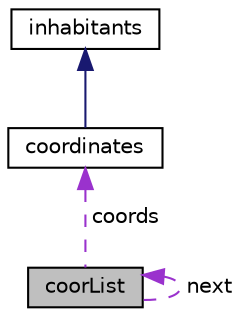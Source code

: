 digraph "coorList"
{
 // LATEX_PDF_SIZE
  edge [fontname="Helvetica",fontsize="10",labelfontname="Helvetica",labelfontsize="10"];
  node [fontname="Helvetica",fontsize="10",shape=record];
  Node1 [label="coorList",height=0.2,width=0.4,color="black", fillcolor="grey75", style="filled", fontcolor="black",tooltip=" "];
  Node2 -> Node1 [dir="back",color="darkorchid3",fontsize="10",style="dashed",label=" coords" ];
  Node2 [label="coordinates",height=0.2,width=0.4,color="black", fillcolor="white", style="filled",URL="$classcoordinates.html",tooltip=" "];
  Node3 -> Node2 [dir="back",color="midnightblue",fontsize="10",style="solid"];
  Node3 [label="inhabitants",height=0.2,width=0.4,color="black", fillcolor="white", style="filled",URL="$classinhabitants.html",tooltip=" "];
  Node1 -> Node1 [dir="back",color="darkorchid3",fontsize="10",style="dashed",label=" next" ];
}
